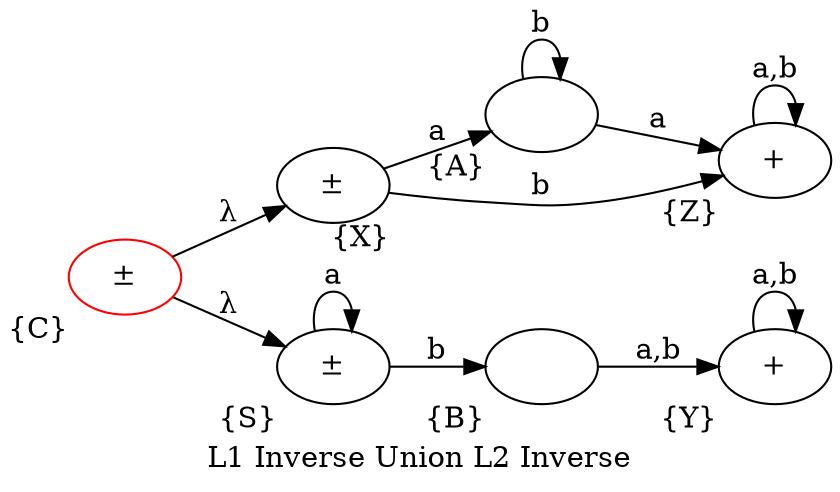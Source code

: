 digraph G {
    rankdir=LR;
    label="L1 Inverse Union L2 Inverse";

    X [label="±", xlabel="{X}"];
    A [label="",  xlabel="{A}"];
    Z [label="+", xlabel="{Z}"];
    S [label="±", xlabel="{S}"];
    B [label="",  xlabel="{B}"];
    Y [label="+", xlabel="{Y}"];

    C [label="±", xlabel="{C}", color=red];

    C -> X[label="λ"];
    C -> S[label="λ"];

    X -> A[label="a"];
    A -> A[label="b"];
    X -> Z[label="b"];
    A -> Z[label="a"];
    Z -> Z[label="a,b"];
    S -> S[label="a"];
    S -> B[label="b"];
    B -> Y[label="a,b"];
    Y -> Y[label="a,b"];
}